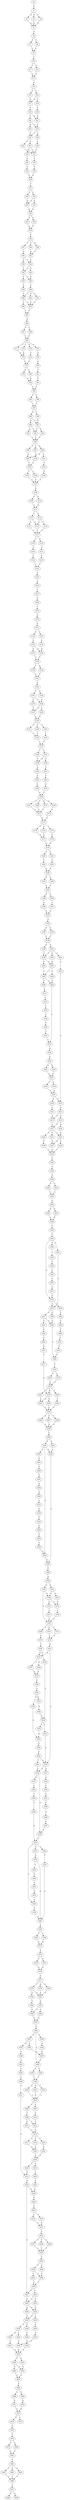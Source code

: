 strict digraph  {
	S0 -> S1 [ label = G ];
	S1 -> S2 [ label = A ];
	S1 -> S3 [ label = G ];
	S1 -> S4 [ label = C ];
	S2 -> S5 [ label = A ];
	S3 -> S5 [ label = A ];
	S4 -> S5 [ label = A ];
	S5 -> S6 [ label = A ];
	S6 -> S7 [ label = C ];
	S6 -> S8 [ label = T ];
	S7 -> S9 [ label = T ];
	S8 -> S9 [ label = T ];
	S9 -> S10 [ label = T ];
	S10 -> S11 [ label = C ];
	S10 -> S12 [ label = T ];
	S11 -> S13 [ label = A ];
	S12 -> S13 [ label = A ];
	S13 -> S14 [ label = A ];
	S14 -> S15 [ label = T ];
	S14 -> S16 [ label = C ];
	S15 -> S17 [ label = G ];
	S16 -> S17 [ label = G ];
	S16 -> S18 [ label = T ];
	S17 -> S19 [ label = T ];
	S18 -> S20 [ label = C ];
	S19 -> S21 [ label = G ];
	S19 -> S22 [ label = T ];
	S20 -> S21 [ label = G ];
	S21 -> S23 [ label = C ];
	S22 -> S24 [ label = G ];
	S22 -> S23 [ label = C ];
	S23 -> S25 [ label = T ];
	S23 -> S26 [ label = C ];
	S24 -> S25 [ label = T ];
	S25 -> S27 [ label = G ];
	S25 -> S28 [ label = T ];
	S26 -> S29 [ label = C ];
	S27 -> S30 [ label = G ];
	S27 -> S31 [ label = T ];
	S28 -> S31 [ label = T ];
	S29 -> S31 [ label = T ];
	S30 -> S32 [ label = G ];
	S31 -> S33 [ label = T ];
	S32 -> S34 [ label = C ];
	S33 -> S35 [ label = T ];
	S34 -> S36 [ label = G ];
	S35 -> S36 [ label = G ];
	S36 -> S37 [ label = T ];
	S37 -> S38 [ label = A ];
	S37 -> S39 [ label = C ];
	S38 -> S40 [ label = A ];
	S39 -> S41 [ label = C ];
	S39 -> S40 [ label = A ];
	S40 -> S42 [ label = G ];
	S41 -> S42 [ label = G ];
	S42 -> S43 [ label = A ];
	S42 -> S44 [ label = G ];
	S43 -> S45 [ label = A ];
	S44 -> S45 [ label = A ];
	S45 -> S46 [ label = T ];
	S46 -> S47 [ label = T ];
	S46 -> S48 [ label = A ];
	S46 -> S49 [ label = C ];
	S47 -> S50 [ label = G ];
	S48 -> S51 [ label = A ];
	S49 -> S51 [ label = A ];
	S50 -> S52 [ label = C ];
	S50 -> S53 [ label = T ];
	S51 -> S52 [ label = C ];
	S52 -> S54 [ label = T ];
	S52 -> S55 [ label = C ];
	S53 -> S54 [ label = T ];
	S54 -> S56 [ label = G ];
	S54 -> S57 [ label = T ];
	S55 -> S56 [ label = G ];
	S56 -> S58 [ label = T ];
	S57 -> S59 [ label = G ];
	S58 -> S60 [ label = T ];
	S58 -> S61 [ label = C ];
	S58 -> S62 [ label = G ];
	S59 -> S60 [ label = T ];
	S60 -> S63 [ label = C ];
	S60 -> S64 [ label = T ];
	S61 -> S63 [ label = C ];
	S62 -> S63 [ label = C ];
	S63 -> S65 [ label = T ];
	S64 -> S65 [ label = T ];
	S65 -> S66 [ label = G ];
	S66 -> S67 [ label = G ];
	S66 -> S68 [ label = T ];
	S67 -> S69 [ label = C ];
	S68 -> S69 [ label = C ];
	S69 -> S70 [ label = A ];
	S69 -> S71 [ label = C ];
	S69 -> S72 [ label = G ];
	S69 -> S73 [ label = T ];
	S70 -> S74 [ label = T ];
	S71 -> S75 [ label = G ];
	S72 -> S76 [ label = A ];
	S73 -> S75 [ label = G ];
	S74 -> S77 [ label = C ];
	S75 -> S77 [ label = C ];
	S76 -> S78 [ label = G ];
	S77 -> S79 [ label = G ];
	S77 -> S80 [ label = C ];
	S78 -> S81 [ label = T ];
	S79 -> S82 [ label = A ];
	S80 -> S82 [ label = A ];
	S81 -> S83 [ label = C ];
	S82 -> S84 [ label = T ];
	S83 -> S84 [ label = T ];
	S84 -> S85 [ label = T ];
	S84 -> S86 [ label = C ];
	S85 -> S87 [ label = T ];
	S86 -> S87 [ label = T ];
	S87 -> S88 [ label = G ];
	S87 -> S89 [ label = T ];
	S88 -> S90 [ label = C ];
	S88 -> S91 [ label = T ];
	S89 -> S91 [ label = T ];
	S90 -> S92 [ label = A ];
	S90 -> S93 [ label = C ];
	S91 -> S94 [ label = G ];
	S91 -> S93 [ label = C ];
	S92 -> S95 [ label = T ];
	S93 -> S95 [ label = T ];
	S94 -> S95 [ label = T ];
	S95 -> S96 [ label = T ];
	S95 -> S97 [ label = C ];
	S95 -> S98 [ label = G ];
	S96 -> S99 [ label = A ];
	S97 -> S100 [ label = T ];
	S98 -> S101 [ label = C ];
	S98 -> S99 [ label = A ];
	S99 -> S102 [ label = C ];
	S100 -> S102 [ label = C ];
	S101 -> S103 [ label = T ];
	S102 -> S104 [ label = C ];
	S102 -> S105 [ label = T ];
	S103 -> S106 [ label = G ];
	S104 -> S107 [ label = C ];
	S105 -> S107 [ label = C ];
	S106 -> S107 [ label = C ];
	S107 -> S108 [ label = A ];
	S108 -> S109 [ label = A ];
	S108 -> S110 [ label = G ];
	S109 -> S111 [ label = G ];
	S110 -> S111 [ label = G ];
	S111 -> S112 [ label = C ];
	S111 -> S113 [ label = T ];
	S112 -> S114 [ label = A ];
	S112 -> S115 [ label = G ];
	S113 -> S116 [ label = T ];
	S113 -> S115 [ label = G ];
	S114 -> S117 [ label = T ];
	S115 -> S117 [ label = T ];
	S116 -> S117 [ label = T ];
	S117 -> S118 [ label = T ];
	S117 -> S119 [ label = G ];
	S118 -> S120 [ label = C ];
	S119 -> S121 [ label = G ];
	S120 -> S122 [ label = A ];
	S121 -> S123 [ label = T ];
	S122 -> S124 [ label = T ];
	S123 -> S124 [ label = T ];
	S124 -> S125 [ label = G ];
	S125 -> S126 [ label = A ];
	S126 -> S127 [ label = T ];
	S127 -> S128 [ label = G ];
	S128 -> S129 [ label = T ];
	S129 -> S130 [ label = G ];
	S130 -> S131 [ label = G ];
	S131 -> S132 [ label = A ];
	S131 -> S133 [ label = C ];
	S132 -> S134 [ label = A ];
	S133 -> S135 [ label = C ];
	S134 -> S136 [ label = G ];
	S134 -> S137 [ label = A ];
	S135 -> S136 [ label = G ];
	S136 -> S138 [ label = T ];
	S137 -> S138 [ label = T ];
	S138 -> S139 [ label = T ];
	S138 -> S140 [ label = A ];
	S139 -> S141 [ label = C ];
	S140 -> S141 [ label = C ];
	S141 -> S142 [ label = A ];
	S142 -> S143 [ label = T ];
	S142 -> S144 [ label = C ];
	S143 -> S145 [ label = T ];
	S143 -> S146 [ label = C ];
	S144 -> S146 [ label = C ];
	S145 -> S147 [ label = A ];
	S146 -> S147 [ label = A ];
	S146 -> S148 [ label = C ];
	S147 -> S149 [ label = A ];
	S148 -> S149 [ label = A ];
	S149 -> S150 [ label = T ];
	S149 -> S151 [ label = C ];
	S149 -> S152 [ label = G ];
	S150 -> S153 [ label = T ];
	S151 -> S153 [ label = T ];
	S152 -> S154 [ label = C ];
	S153 -> S155 [ label = T ];
	S154 -> S155 [ label = T ];
	S155 -> S156 [ label = T ];
	S155 -> S157 [ label = C ];
	S156 -> S158 [ label = C ];
	S157 -> S158 [ label = C ];
	S157 -> S159 [ label = A ];
	S158 -> S160 [ label = A ];
	S159 -> S161 [ label = T ];
	S160 -> S162 [ label = G ];
	S161 -> S163 [ label = T ];
	S162 -> S164 [ label = C ];
	S163 -> S165 [ label = G ];
	S164 -> S166 [ label = T ];
	S165 -> S166 [ label = T ];
	S166 -> S167 [ label = T ];
	S166 -> S168 [ label = C ];
	S166 -> S169 [ label = A ];
	S166 -> S170 [ label = G ];
	S167 -> S171 [ label = C ];
	S168 -> S171 [ label = C ];
	S169 -> S172 [ label = A ];
	S170 -> S171 [ label = C ];
	S171 -> S173 [ label = G ];
	S172 -> S173 [ label = G ];
	S173 -> S174 [ label = C ];
	S173 -> S175 [ label = T ];
	S173 -> S176 [ label = G ];
	S174 -> S177 [ label = A ];
	S175 -> S178 [ label = C ];
	S176 -> S177 [ label = A ];
	S177 -> S179 [ label = G ];
	S178 -> S179 [ label = G ];
	S179 -> S180 [ label = G ];
	S179 -> S181 [ label = A ];
	S180 -> S182 [ label = T ];
	S181 -> S183 [ label = A ];
	S182 -> S184 [ label = G ];
	S183 -> S184 [ label = G ];
	S184 -> S185 [ label = G ];
	S184 -> S186 [ label = A ];
	S185 -> S187 [ label = A ];
	S186 -> S187 [ label = A ];
	S187 -> S188 [ label = G ];
	S187 -> S189 [ label = A ];
	S188 -> S190 [ label = A ];
	S189 -> S191 [ label = T ];
	S190 -> S192 [ label = G ];
	S191 -> S192 [ label = G ];
	S192 -> S193 [ label = A ];
	S193 -> S194 [ label = A ];
	S193 -> S195 [ label = G ];
	S194 -> S196 [ label = C ];
	S195 -> S196 [ label = C ];
	S196 -> S197 [ label = A ];
	S196 -> S198 [ label = G ];
	S197 -> S199 [ label = T ];
	S197 -> S200 [ label = C ];
	S197 -> S201 [ label = G ];
	S198 -> S199 [ label = T ];
	S199 -> S202 [ label = T ];
	S199 -> S203 [ label = G ];
	S200 -> S203 [ label = G ];
	S201 -> S204 [ label = G ];
	S202 -> S205 [ label = C ];
	S203 -> S206 [ label = G ];
	S203 -> S205 [ label = C ];
	S204 -> S207 [ label = A ];
	S205 -> S208 [ label = T ];
	S205 -> S209 [ label = C ];
	S206 -> S209 [ label = C ];
	S207 -> S210 [ label = G ];
	S208 -> S211 [ label = A ];
	S209 -> S212 [ label = C ];
	S210 -> S213 [ label = A ];
	S210 -> S214 [ label = G ];
	S211 -> S215 [ label = C ];
	S212 -> S216 [ label = A ];
	S213 -> S217 [ label = C ];
	S214 -> S218 [ label = A ];
	S214 -> S217 [ label = C ];
	S215 -> S219 [ label = T ];
	S216 -> S220 [ label = G ];
	S217 -> S221 [ label = T ];
	S217 -> S222 [ label = C ];
	S217 -> S223 [ label = A ];
	S218 -> S223 [ label = A ];
	S219 -> S224 [ label = T ];
	S220 -> S225 [ label = G ];
	S220 -> S226 [ label = A ];
	S221 -> S227 [ label = G ];
	S222 -> S228 [ label = T ];
	S223 -> S229 [ label = C ];
	S223 -> S227 [ label = G ];
	S224 -> S230 [ label = C ];
	S225 -> S231 [ label = C ];
	S226 -> S231 [ label = C ];
	S227 -> S232 [ label = T ];
	S228 -> S232 [ label = T ];
	S229 -> S232 [ label = T ];
	S230 -> S233 [ label = T ];
	S231 -> S234 [ label = A ];
	S231 -> S235 [ label = T ];
	S232 -> S236 [ label = G ];
	S233 -> S212 [ label = C ];
	S234 -> S237 [ label = C ];
	S235 -> S237 [ label = C ];
	S236 -> S238 [ label = A ];
	S237 -> S239 [ label = C ];
	S237 -> S207 [ label = A ];
	S238 -> S240 [ label = A ];
	S239 -> S241 [ label = A ];
	S240 -> S242 [ label = G ];
	S240 -> S243 [ label = A ];
	S241 -> S213 [ label = A ];
	S242 -> S244 [ label = A ];
	S243 -> S244 [ label = A ];
	S244 -> S245 [ label = A ];
	S245 -> S246 [ label = G ];
	S245 -> S247 [ label = A ];
	S246 -> S248 [ label = A ];
	S247 -> S248 [ label = A ];
	S248 -> S249 [ label = A ];
	S249 -> S250 [ label = G ];
	S250 -> S251 [ label = C ];
	S250 -> S252 [ label = G ];
	S250 -> S253 [ label = G ];
	S251 -> S254 [ label = C ];
	S252 -> S255 [ label = C ];
	S253 -> S256 [ label = T ];
	S253 -> S254 [ label = C ];
	S254 -> S257 [ label = A ];
	S254 -> S258 [ label = G ];
	S255 -> S259 [ label = C ];
	S256 -> S260 [ label = T ];
	S257 -> S261 [ label = A ];
	S257 -> S262 [ label = G ];
	S258 -> S262 [ label = G ];
	S259 -> S263 [ label = G ];
	S260 -> S264 [ label = C ];
	S261 -> S265 [ label = C ];
	S262 -> S266 [ label = C ];
	S263 -> S267 [ label = C ];
	S264 -> S268 [ label = T ];
	S265 -> S269 [ label = A ];
	S266 -> S270 [ label = T ];
	S267 -> S271 [ label = C ];
	S268 -> S272 [ label = T ];
	S269 -> S273 [ label = G ];
	S270 -> S274 [ label = C ];
	S270 -> S275 [ label = A ];
	S271 -> S253 [ label = G ];
	S272 -> S276 [ label = T ];
	S273 -> S277 [ label = T ];
	S274 -> S278 [ label = C ];
	S275 -> S278 [ label = C ];
	S276 -> S266 [ label = C ];
	S277 -> S279 [ label = G ];
	S278 -> S280 [ label = C ];
	S278 -> S279 [ label = G ];
	S278 -> S281 [ label = T ];
	S279 -> S282 [ label = A ];
	S279 -> S283 [ label = G ];
	S280 -> S284 [ label = T ];
	S281 -> S283 [ label = G ];
	S282 -> S285 [ label = C ];
	S283 -> S285 [ label = C ];
	S284 -> S285 [ label = C ];
	S285 -> S286 [ label = A ];
	S285 -> S287 [ label = C ];
	S285 -> S288 [ label = T ];
	S286 -> S289 [ label = A ];
	S287 -> S289 [ label = A ];
	S288 -> S289 [ label = A ];
	S289 -> S290 [ label = A ];
	S290 -> S291 [ label = G ];
	S290 -> S292 [ label = A ];
	S291 -> S293 [ label = G ];
	S291 -> S294 [ label = A ];
	S291 -> S295 [ label = C ];
	S292 -> S294 [ label = A ];
	S293 -> S296 [ label = G ];
	S294 -> S296 [ label = G ];
	S295 -> S297 [ label = C ];
	S296 -> S298 [ label = C ];
	S297 -> S299 [ label = C ];
	S298 -> S300 [ label = A ];
	S299 -> S301 [ label = A ];
	S300 -> S302 [ label = G ];
	S300 -> S303 [ label = A ];
	S301 -> S304 [ label = A ];
	S302 -> S305 [ label = A ];
	S302 -> S306 [ label = G ];
	S303 -> S307 [ label = A ];
	S303 -> S306 [ label = G ];
	S304 -> S308 [ label = G ];
	S305 -> S309 [ label = T ];
	S305 -> S310 [ label = A ];
	S305 -> S311 [ label = C ];
	S306 -> S312 [ label = A ];
	S306 -> S313 [ label = T ];
	S307 -> S313 [ label = T ];
	S308 -> S314 [ label = C ];
	S309 -> S315 [ label = C ];
	S310 -> S316 [ label = A ];
	S311 -> S316 [ label = A ];
	S312 -> S317 [ label = A ];
	S313 -> S318 [ label = C ];
	S314 -> S319 [ label = C ];
	S315 -> S320 [ label = T ];
	S316 -> S321 [ label = G ];
	S317 -> S305 [ label = A ];
	S318 -> S305 [ label = A ];
	S319 -> S322 [ label = T ];
	S320 -> S323 [ label = A ];
	S320 -> S324 [ label = A ];
	S321 -> S325 [ label = A ];
	S321 -> S323 [ label = A ];
	S322 -> S326 [ label = G ];
	S323 -> S327 [ label = G ];
	S323 -> S328 [ label = A ];
	S324 -> S329 [ label = A ];
	S325 -> S330 [ label = C ];
	S325 -> S331 [ label = A ];
	S326 -> S332 [ label = T ];
	S327 -> S333 [ label = A ];
	S328 -> S333 [ label = A ];
	S329 -> S334 [ label = C ];
	S329 -> S335 [ label = A ];
	S330 -> S336 [ label = A ];
	S330 -> S337 [ label = G ];
	S331 -> S338 [ label = A ];
	S332 -> S339 [ label = C ];
	S333 -> S340 [ label = A ];
	S334 -> S341 [ label = G ];
	S335 -> S325 [ label = A ];
	S336 -> S342 [ label = G ];
	S337 -> S343 [ label = T ];
	S338 -> S344 [ label = G ];
	S339 -> S293 [ label = G ];
	S340 -> S345 [ label = A ];
	S341 -> S346 [ label = G ];
	S342 -> S347 [ label = A ];
	S342 -> S348 [ label = C ];
	S342 -> S349 [ label = C ];
	S343 -> S350 [ label = T ];
	S344 -> S351 [ label = A ];
	S345 -> S352 [ label = G ];
	S345 -> S353 [ label = A ];
	S346 -> S354 [ label = C ];
	S347 -> S355 [ label = A ];
	S348 -> S356 [ label = C ];
	S349 -> S357 [ label = T ];
	S350 -> S358 [ label = T ];
	S351 -> S359 [ label = C ];
	S352 -> S341 [ label = G ];
	S353 -> S360 [ label = G ];
	S354 -> S325 [ label = A ];
	S354 -> S361 [ label = T ];
	S355 -> S362 [ label = A ];
	S355 -> S363 [ label = T ];
	S356 -> S362 [ label = A ];
	S357 -> S362 [ label = A ];
	S358 -> S342 [ label = G ];
	S359 -> S364 [ label = A ];
	S360 -> S329 [ label = A ];
	S361 -> S330 [ label = C ];
	S362 -> S365 [ label = A ];
	S363 -> S366 [ label = C ];
	S364 -> S367 [ label = A ];
	S365 -> S368 [ label = T ];
	S365 -> S369 [ label = C ];
	S366 -> S370 [ label = C ];
	S367 -> S336 [ label = A ];
	S368 -> S371 [ label = G ];
	S369 -> S371 [ label = G ];
	S370 -> S372 [ label = A ];
	S371 -> S373 [ label = G ];
	S372 -> S348 [ label = C ];
	S373 -> S374 [ label = T ];
	S373 -> S375 [ label = A ];
	S374 -> S376 [ label = G ];
	S375 -> S376 [ label = G ];
	S376 -> S377 [ label = T ];
	S377 -> S378 [ label = A ];
	S377 -> S379 [ label = T ];
	S377 -> S380 [ label = G ];
	S378 -> S381 [ label = A ];
	S379 -> S381 [ label = A ];
	S379 -> S382 [ label = G ];
	S380 -> S381 [ label = A ];
	S381 -> S383 [ label = A ];
	S382 -> S384 [ label = G ];
	S383 -> S385 [ label = T ];
	S383 -> S386 [ label = C ];
	S384 -> S385 [ label = T ];
	S385 -> S387 [ label = G ];
	S386 -> S387 [ label = G ];
	S387 -> S388 [ label = G ];
	S388 -> S389 [ label = A ];
	S388 -> S390 [ label = A ];
	S388 -> S391 [ label = G ];
	S389 -> S392 [ label = A ];
	S390 -> S393 [ label = G ];
	S390 -> S394 [ label = C ];
	S391 -> S395 [ label = A ];
	S391 -> S396 [ label = G ];
	S392 -> S397 [ label = C ];
	S393 -> S398 [ label = T ];
	S394 -> S398 [ label = T ];
	S395 -> S399 [ label = A ];
	S396 -> S397 [ label = C ];
	S397 -> S390 [ label = A ];
	S398 -> S400 [ label = A ];
	S398 -> S401 [ label = G ];
	S398 -> S402 [ label = T ];
	S399 -> S403 [ label = G ];
	S400 -> S404 [ label = A ];
	S401 -> S404 [ label = A ];
	S402 -> S404 [ label = A ];
	S403 -> S405 [ label = T ];
	S404 -> S406 [ label = C ];
	S404 -> S407 [ label = A ];
	S405 -> S408 [ label = C ];
	S406 -> S409 [ label = T ];
	S407 -> S410 [ label = C ];
	S408 -> S411 [ label = A ];
	S409 -> S412 [ label = T ];
	S409 -> S413 [ label = C ];
	S410 -> S412 [ label = T ];
	S411 -> S414 [ label = G ];
	S412 -> S415 [ label = C ];
	S413 -> S415 [ label = C ];
	S414 -> S416 [ label = G ];
	S415 -> S417 [ label = A ];
	S415 -> S418 [ label = T ];
	S415 -> S419 [ label = C ];
	S416 -> S420 [ label = A ];
	S416 -> S421 [ label = A ];
	S417 -> S422 [ label = A ];
	S418 -> S423 [ label = C ];
	S419 -> S422 [ label = A ];
	S420 -> S424 [ label = G ];
	S421 -> S425 [ label = A ];
	S422 -> S426 [ label = A ];
	S423 -> S426 [ label = A ];
	S424 -> S427 [ label = C ];
	S425 -> S428 [ label = G ];
	S425 -> S429 [ label = A ];
	S426 -> S430 [ label = T ];
	S426 -> S431 [ label = C ];
	S427 -> S432 [ label = A ];
	S427 -> S433 [ label = C ];
	S428 -> S434 [ label = T ];
	S428 -> S435 [ label = A ];
	S429 -> S435 [ label = A ];
	S430 -> S414 [ label = G ];
	S431 -> S436 [ label = A ];
	S432 -> S437 [ label = G ];
	S433 -> S437 [ label = G ];
	S434 -> S438 [ label = A ];
	S435 -> S439 [ label = G ];
	S435 -> S440 [ label = C ];
	S436 -> S441 [ label = C ];
	S437 -> S442 [ label = A ];
	S438 -> S443 [ label = A ];
	S439 -> S444 [ label = C ];
	S439 -> S445 [ label = T ];
	S440 -> S446 [ label = T ];
	S441 -> S420 [ label = A ];
	S442 -> S447 [ label = C ];
	S442 -> S448 [ label = T ];
	S442 -> S449 [ label = G ];
	S443 -> S450 [ label = T ];
	S444 -> S451 [ label = A ];
	S445 -> S450 [ label = T ];
	S446 -> S452 [ label = G ];
	S447 -> S453 [ label = T ];
	S448 -> S453 [ label = T ];
	S449 -> S453 [ label = T ];
	S450 -> S454 [ label = A ];
	S451 -> S454 [ label = A ];
	S452 -> S454 [ label = A ];
	S453 -> S455 [ label = C ];
	S454 -> S456 [ label = G ];
	S454 -> S457 [ label = A ];
	S455 -> S458 [ label = T ];
	S455 -> S459 [ label = G ];
	S456 -> S460 [ label = A ];
	S456 -> S461 [ label = G ];
	S457 -> S461 [ label = G ];
	S458 -> S462 [ label = C ];
	S458 -> S463 [ label = T ];
	S459 -> S462 [ label = C ];
	S460 -> S464 [ label = A ];
	S461 -> S464 [ label = A ];
	S462 -> S465 [ label = C ];
	S463 -> S465 [ label = C ];
	S464 -> S466 [ label = A ];
	S465 -> S467 [ label = T ];
	S465 -> S421 [ label = A ];
	S466 -> S468 [ label = A ];
	S466 -> S469 [ label = G ];
	S467 -> S470 [ label = C ];
	S467 -> S425 [ label = A ];
	S468 -> S471 [ label = G ];
	S469 -> S472 [ label = A ];
	S470 -> S428 [ label = G ];
	S471 -> S473 [ label = A ];
	S472 -> S473 [ label = A ];
	S473 -> S474 [ label = G ];
	S473 -> S475 [ label = C ];
	S474 -> S476 [ label = A ];
	S476 -> S478 [ label = A ];
	S478 -> S479 [ label = A ];
	S478 -> S480 [ label = G ];
	S479 -> S481 [ label = T ];
	S480 -> S481 [ label = T ];
	S481 -> S482 [ label = C ];
	S482 -> S483 [ label = T ];
	S482 -> S484 [ label = C ];
	S482 -> S485 [ label = A ];
	S483 -> S486 [ label = T ];
	S484 -> S486 [ label = T ];
	S485 -> S486 [ label = T ];
	S486 -> S487 [ label = C ];
	S487 -> S488 [ label = A ];
	S487 -> S489 [ label = G ];
}
